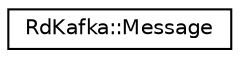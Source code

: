 digraph "Graphical Class Hierarchy"
{
  edge [fontname="Helvetica",fontsize="10",labelfontname="Helvetica",labelfontsize="10"];
  node [fontname="Helvetica",fontsize="10",shape=record];
  rankdir="LR";
  Node1 [label="RdKafka::Message",height=0.2,width=0.4,color="black", fillcolor="white", style="filled",URL="$classRdKafka_1_1Message.html"];
}
